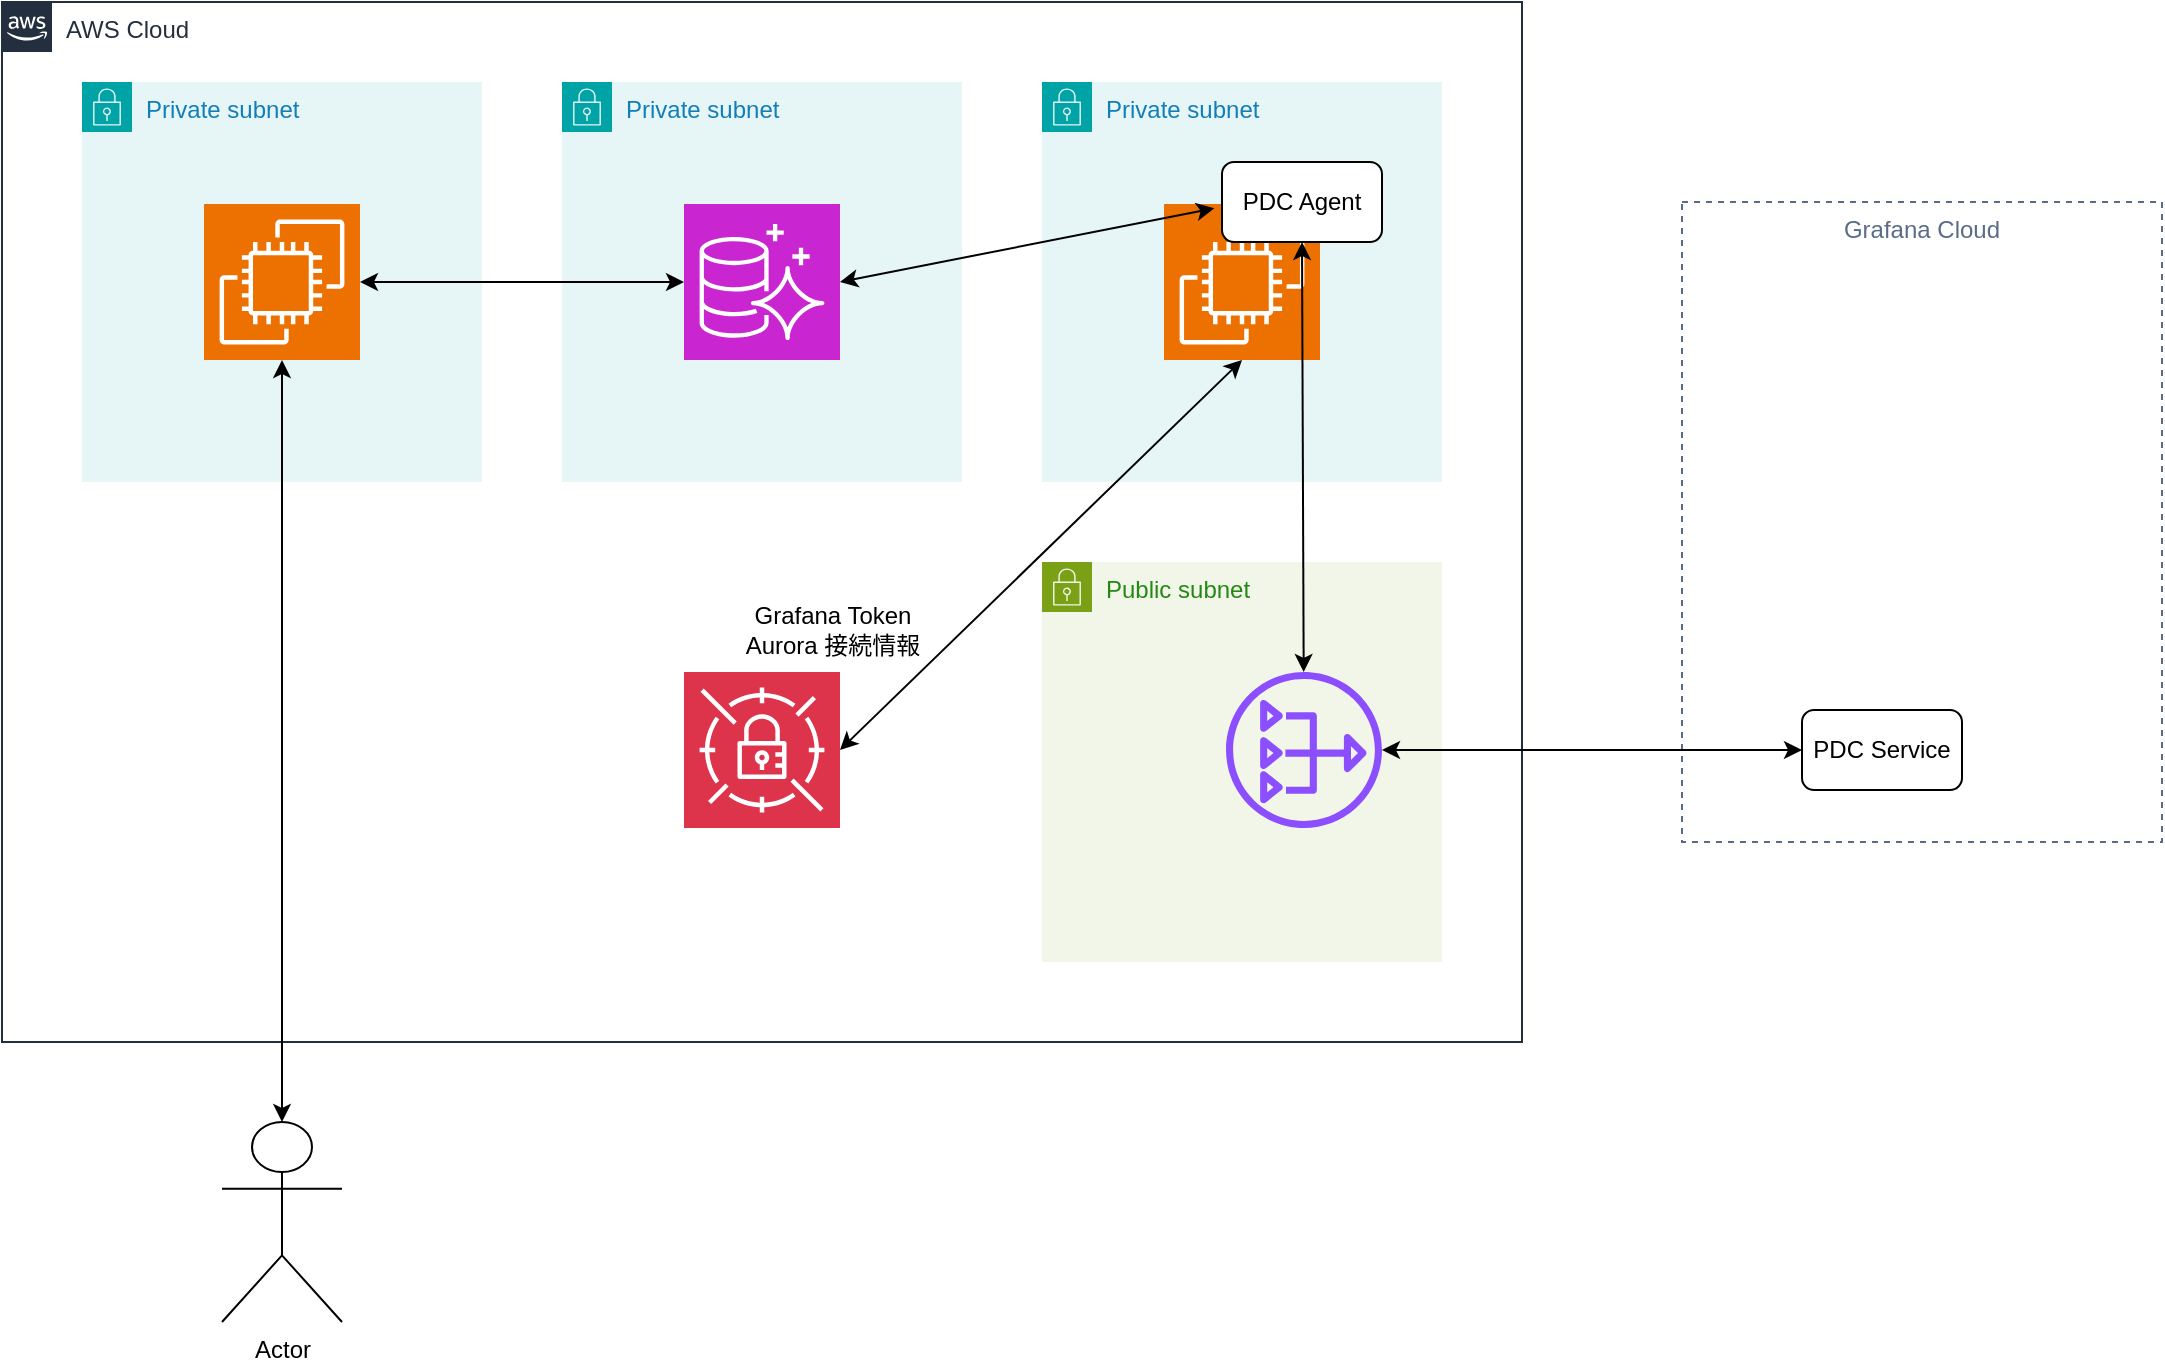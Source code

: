 <mxfile version="26.0.10">
  <diagram name="ページ1" id="o_fejmy6FehypzeQZTSx">
    <mxGraphModel dx="1434" dy="784" grid="1" gridSize="10" guides="1" tooltips="1" connect="1" arrows="1" fold="1" page="1" pageScale="1" pageWidth="1169" pageHeight="827" math="0" shadow="0">
      <root>
        <mxCell id="0" />
        <mxCell id="1" parent="0" />
        <mxCell id="h5J8hejiHo8uM39ta9dK-1" value="AWS Cloud" style="points=[[0,0],[0.25,0],[0.5,0],[0.75,0],[1,0],[1,0.25],[1,0.5],[1,0.75],[1,1],[0.75,1],[0.5,1],[0.25,1],[0,1],[0,0.75],[0,0.5],[0,0.25]];outlineConnect=0;gradientColor=none;html=1;whiteSpace=wrap;fontSize=12;fontStyle=0;container=1;pointerEvents=0;collapsible=0;recursiveResize=0;shape=mxgraph.aws4.group;grIcon=mxgraph.aws4.group_aws_cloud_alt;strokeColor=#232F3E;fillColor=none;verticalAlign=top;align=left;spacingLeft=30;fontColor=#232F3E;dashed=0;" parent="1" vertex="1">
          <mxGeometry x="40" y="40" width="760" height="520" as="geometry" />
        </mxCell>
        <mxCell id="h5J8hejiHo8uM39ta9dK-4" value="Private subnet" style="points=[[0,0],[0.25,0],[0.5,0],[0.75,0],[1,0],[1,0.25],[1,0.5],[1,0.75],[1,1],[0.75,1],[0.5,1],[0.25,1],[0,1],[0,0.75],[0,0.5],[0,0.25]];outlineConnect=0;gradientColor=none;html=1;whiteSpace=wrap;fontSize=12;fontStyle=0;container=1;pointerEvents=0;collapsible=0;recursiveResize=0;shape=mxgraph.aws4.group;grIcon=mxgraph.aws4.group_security_group;grStroke=0;strokeColor=#00A4A6;fillColor=#E6F6F7;verticalAlign=top;align=left;spacingLeft=30;fontColor=#147EBA;dashed=0;" parent="h5J8hejiHo8uM39ta9dK-1" vertex="1">
          <mxGeometry x="40" y="40" width="200" height="200" as="geometry" />
        </mxCell>
        <mxCell id="lVf7r1gNDbLR3QDX_skh-10" value="" style="sketch=0;points=[[0,0,0],[0.25,0,0],[0.5,0,0],[0.75,0,0],[1,0,0],[0,1,0],[0.25,1,0],[0.5,1,0],[0.75,1,0],[1,1,0],[0,0.25,0],[0,0.5,0],[0,0.75,0],[1,0.25,0],[1,0.5,0],[1,0.75,0]];outlineConnect=0;fontColor=#232F3E;fillColor=#ED7100;strokeColor=#ffffff;dashed=0;verticalLabelPosition=bottom;verticalAlign=top;align=center;html=1;fontSize=12;fontStyle=0;aspect=fixed;shape=mxgraph.aws4.resourceIcon;resIcon=mxgraph.aws4.ec2;" vertex="1" parent="h5J8hejiHo8uM39ta9dK-4">
          <mxGeometry x="61" y="61" width="78" height="78" as="geometry" />
        </mxCell>
        <mxCell id="lVf7r1gNDbLR3QDX_skh-1" value="Private subnet" style="points=[[0,0],[0.25,0],[0.5,0],[0.75,0],[1,0],[1,0.25],[1,0.5],[1,0.75],[1,1],[0.75,1],[0.5,1],[0.25,1],[0,1],[0,0.75],[0,0.5],[0,0.25]];outlineConnect=0;gradientColor=none;html=1;whiteSpace=wrap;fontSize=12;fontStyle=0;container=1;pointerEvents=0;collapsible=0;recursiveResize=0;shape=mxgraph.aws4.group;grIcon=mxgraph.aws4.group_security_group;grStroke=0;strokeColor=#00A4A6;fillColor=#E6F6F7;verticalAlign=top;align=left;spacingLeft=30;fontColor=#147EBA;dashed=0;" vertex="1" parent="h5J8hejiHo8uM39ta9dK-1">
          <mxGeometry x="280" y="40" width="200" height="200" as="geometry" />
        </mxCell>
        <mxCell id="h5J8hejiHo8uM39ta9dK-10" value="" style="sketch=0;points=[[0,0,0],[0.25,0,0],[0.5,0,0],[0.75,0,0],[1,0,0],[0,1,0],[0.25,1,0],[0.5,1,0],[0.75,1,0],[1,1,0],[0,0.25,0],[0,0.5,0],[0,0.75,0],[1,0.25,0],[1,0.5,0],[1,0.75,0]];outlineConnect=0;fontColor=#232F3E;fillColor=#C925D1;strokeColor=#ffffff;dashed=0;verticalLabelPosition=bottom;verticalAlign=top;align=center;html=1;fontSize=12;fontStyle=0;aspect=fixed;shape=mxgraph.aws4.resourceIcon;resIcon=mxgraph.aws4.aurora;" parent="lVf7r1gNDbLR3QDX_skh-1" vertex="1">
          <mxGeometry x="61" y="61" width="78" height="78" as="geometry" />
        </mxCell>
        <mxCell id="lVf7r1gNDbLR3QDX_skh-2" value="Public subnet" style="points=[[0,0],[0.25,0],[0.5,0],[0.75,0],[1,0],[1,0.25],[1,0.5],[1,0.75],[1,1],[0.75,1],[0.5,1],[0.25,1],[0,1],[0,0.75],[0,0.5],[0,0.25]];outlineConnect=0;gradientColor=none;html=1;whiteSpace=wrap;fontSize=12;fontStyle=0;container=1;pointerEvents=0;collapsible=0;recursiveResize=0;shape=mxgraph.aws4.group;grIcon=mxgraph.aws4.group_security_group;grStroke=0;strokeColor=#7AA116;fillColor=#F2F6E8;verticalAlign=top;align=left;spacingLeft=30;fontColor=#248814;dashed=0;" vertex="1" parent="h5J8hejiHo8uM39ta9dK-1">
          <mxGeometry x="520" y="280" width="200" height="200" as="geometry" />
        </mxCell>
        <mxCell id="lVf7r1gNDbLR3QDX_skh-3" value="" style="sketch=0;outlineConnect=0;fontColor=#232F3E;gradientColor=none;fillColor=#8C4FFF;strokeColor=none;dashed=0;verticalLabelPosition=bottom;verticalAlign=top;align=center;html=1;fontSize=12;fontStyle=0;aspect=fixed;pointerEvents=1;shape=mxgraph.aws4.nat_gateway;" vertex="1" parent="lVf7r1gNDbLR3QDX_skh-2">
          <mxGeometry x="92" y="55" width="78" height="78" as="geometry" />
        </mxCell>
        <mxCell id="VoVJkbxgl5bz0cdoYwpS-1" value="" style="sketch=0;points=[[0,0,0],[0.25,0,0],[0.5,0,0],[0.75,0,0],[1,0,0],[0,1,0],[0.25,1,0],[0.5,1,0],[0.75,1,0],[1,1,0],[0,0.25,0],[0,0.5,0],[0,0.75,0],[1,0.25,0],[1,0.5,0],[1,0.75,0]];outlineConnect=0;fontColor=#232F3E;fillColor=#DD344C;strokeColor=#ffffff;dashed=0;verticalLabelPosition=bottom;verticalAlign=top;align=center;html=1;fontSize=12;fontStyle=0;aspect=fixed;shape=mxgraph.aws4.resourceIcon;resIcon=mxgraph.aws4.secrets_manager;" parent="h5J8hejiHo8uM39ta9dK-1" vertex="1">
          <mxGeometry x="341" y="335" width="78" height="78" as="geometry" />
        </mxCell>
        <mxCell id="lVf7r1gNDbLR3QDX_skh-4" value="Private subnet" style="points=[[0,0],[0.25,0],[0.5,0],[0.75,0],[1,0],[1,0.25],[1,0.5],[1,0.75],[1,1],[0.75,1],[0.5,1],[0.25,1],[0,1],[0,0.75],[0,0.5],[0,0.25]];outlineConnect=0;gradientColor=none;html=1;whiteSpace=wrap;fontSize=12;fontStyle=0;container=1;pointerEvents=0;collapsible=0;recursiveResize=0;shape=mxgraph.aws4.group;grIcon=mxgraph.aws4.group_security_group;grStroke=0;strokeColor=#00A4A6;fillColor=#E6F6F7;verticalAlign=top;align=left;spacingLeft=30;fontColor=#147EBA;dashed=0;" vertex="1" parent="h5J8hejiHo8uM39ta9dK-1">
          <mxGeometry x="520" y="40" width="200" height="200" as="geometry" />
        </mxCell>
        <mxCell id="h5J8hejiHo8uM39ta9dK-8" value="" style="sketch=0;points=[[0,0,0],[0.25,0,0],[0.5,0,0],[0.75,0,0],[1,0,0],[0,1,0],[0.25,1,0],[0.5,1,0],[0.75,1,0],[1,1,0],[0,0.25,0],[0,0.5,0],[0,0.75,0],[1,0.25,0],[1,0.5,0],[1,0.75,0]];outlineConnect=0;fontColor=#232F3E;fillColor=#ED7100;strokeColor=#ffffff;dashed=0;verticalLabelPosition=bottom;verticalAlign=top;align=center;html=1;fontSize=12;fontStyle=0;aspect=fixed;shape=mxgraph.aws4.resourceIcon;resIcon=mxgraph.aws4.ec2;" parent="lVf7r1gNDbLR3QDX_skh-4" vertex="1">
          <mxGeometry x="61" y="61" width="78" height="78" as="geometry" />
        </mxCell>
        <mxCell id="h5J8hejiHo8uM39ta9dK-9" value="PDC Agent" style="rounded=1;whiteSpace=wrap;html=1;" parent="lVf7r1gNDbLR3QDX_skh-4" vertex="1">
          <mxGeometry x="90" y="40" width="80" height="40" as="geometry" />
        </mxCell>
        <mxCell id="VoVJkbxgl5bz0cdoYwpS-2" value="" style="endArrow=classic;startArrow=classic;html=1;rounded=0;exitX=1;exitY=0.5;exitDx=0;exitDy=0;exitPerimeter=0;entryX=0.5;entryY=1;entryDx=0;entryDy=0;entryPerimeter=0;" parent="h5J8hejiHo8uM39ta9dK-1" source="VoVJkbxgl5bz0cdoYwpS-1" target="h5J8hejiHo8uM39ta9dK-8" edge="1">
          <mxGeometry width="50" height="50" relative="1" as="geometry">
            <mxPoint x="660" y="960" as="sourcePoint" />
            <mxPoint x="710" y="910" as="targetPoint" />
          </mxGeometry>
        </mxCell>
        <mxCell id="lVf7r1gNDbLR3QDX_skh-5" value="Grafana Token&lt;div&gt;Aurora 接続情報&lt;/div&gt;" style="text;html=1;align=center;verticalAlign=middle;whiteSpace=wrap;rounded=0;" vertex="1" parent="h5J8hejiHo8uM39ta9dK-1">
          <mxGeometry x="360" y="300" width="111" height="27" as="geometry" />
        </mxCell>
        <mxCell id="VoVJkbxgl5bz0cdoYwpS-3" value="" style="endArrow=classic;startArrow=classic;html=1;rounded=0;entryX=1;entryY=0.5;entryDx=0;entryDy=0;entryPerimeter=0;exitX=-0.048;exitY=0.578;exitDx=0;exitDy=0;exitPerimeter=0;" parent="h5J8hejiHo8uM39ta9dK-1" source="h5J8hejiHo8uM39ta9dK-9" target="h5J8hejiHo8uM39ta9dK-10" edge="1">
          <mxGeometry width="50" height="50" relative="1" as="geometry">
            <mxPoint x="680" y="910" as="sourcePoint" />
            <mxPoint x="730" y="860" as="targetPoint" />
          </mxGeometry>
        </mxCell>
        <mxCell id="lVf7r1gNDbLR3QDX_skh-8" value="" style="endArrow=classic;startArrow=classic;html=1;rounded=0;entryX=0.5;entryY=1;entryDx=0;entryDy=0;" edge="1" parent="h5J8hejiHo8uM39ta9dK-1" source="lVf7r1gNDbLR3QDX_skh-3" target="h5J8hejiHo8uM39ta9dK-9">
          <mxGeometry width="50" height="50" relative="1" as="geometry">
            <mxPoint x="429" y="384" as="sourcePoint" />
            <mxPoint x="630" y="189" as="targetPoint" />
          </mxGeometry>
        </mxCell>
        <mxCell id="lVf7r1gNDbLR3QDX_skh-11" value="" style="endArrow=classic;startArrow=classic;html=1;rounded=0;entryX=1;entryY=0.5;entryDx=0;entryDy=0;entryPerimeter=0;" edge="1" parent="h5J8hejiHo8uM39ta9dK-1" source="h5J8hejiHo8uM39ta9dK-10" target="lVf7r1gNDbLR3QDX_skh-10">
          <mxGeometry width="50" height="50" relative="1" as="geometry">
            <mxPoint x="616" y="113" as="sourcePoint" />
            <mxPoint x="429" y="150" as="targetPoint" />
          </mxGeometry>
        </mxCell>
        <mxCell id="lVf7r1gNDbLR3QDX_skh-6" value="Grafana Cloud" style="fillColor=none;strokeColor=#5A6C86;dashed=1;verticalAlign=top;fontStyle=0;fontColor=#5A6C86;whiteSpace=wrap;html=1;" vertex="1" parent="1">
          <mxGeometry x="880" y="140" width="240" height="320" as="geometry" />
        </mxCell>
        <mxCell id="lVf7r1gNDbLR3QDX_skh-7" value="PDC Service" style="rounded=1;whiteSpace=wrap;html=1;" vertex="1" parent="1">
          <mxGeometry x="940" y="394" width="80" height="40" as="geometry" />
        </mxCell>
        <mxCell id="lVf7r1gNDbLR3QDX_skh-9" value="" style="endArrow=classic;startArrow=classic;html=1;rounded=0;entryX=0;entryY=0.5;entryDx=0;entryDy=0;" edge="1" parent="1" source="lVf7r1gNDbLR3QDX_skh-3" target="lVf7r1gNDbLR3QDX_skh-7">
          <mxGeometry width="50" height="50" relative="1" as="geometry">
            <mxPoint x="701" y="385" as="sourcePoint" />
            <mxPoint x="700" y="170" as="targetPoint" />
          </mxGeometry>
        </mxCell>
        <mxCell id="lVf7r1gNDbLR3QDX_skh-12" value="" style="endArrow=classic;startArrow=classic;html=1;rounded=0;entryX=0.5;entryY=1;entryDx=0;entryDy=0;entryPerimeter=0;" edge="1" parent="1" source="lVf7r1gNDbLR3QDX_skh-13" target="lVf7r1gNDbLR3QDX_skh-10">
          <mxGeometry width="50" height="50" relative="1" as="geometry">
            <mxPoint x="180" y="590" as="sourcePoint" />
            <mxPoint x="229" y="190" as="targetPoint" />
          </mxGeometry>
        </mxCell>
        <mxCell id="lVf7r1gNDbLR3QDX_skh-13" value="Actor" style="shape=umlActor;verticalLabelPosition=bottom;verticalAlign=top;html=1;outlineConnect=0;" vertex="1" parent="1">
          <mxGeometry x="150" y="600" width="60" height="100" as="geometry" />
        </mxCell>
      </root>
    </mxGraphModel>
  </diagram>
</mxfile>
